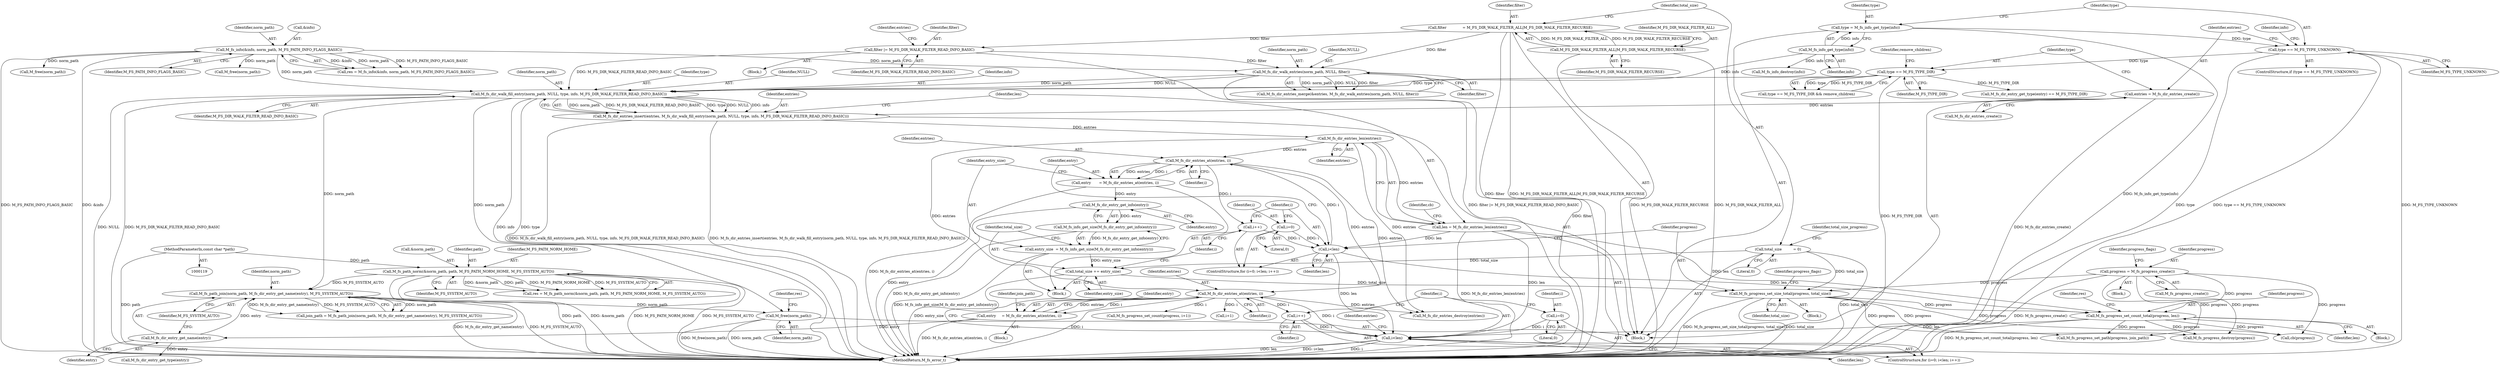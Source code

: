 digraph "0_mstdlib_db124b8f607dd0a40a9aef2d4d468fad433522a7_2@API" {
"1000404" [label="(Call,M_free(norm_path))"];
"1000308" [label="(Call,M_fs_path_join(norm_path, M_fs_dir_entry_get_name(entry), M_FS_SYSTEM_AUTO))"];
"1000233" [label="(Call,M_fs_dir_walk_fill_entry(norm_path, NULL, type, info, M_FS_DIR_WALK_FILTER_READ_INFO_BASIC))"];
"1000227" [label="(Call,M_fs_dir_walk_entries(norm_path, NULL, filter))"];
"1000173" [label="(Call,M_fs_info(&info, norm_path, M_FS_PATH_INFO_FLAGS_BASIC))"];
"1000221" [label="(Call,filter |= M_FS_DIR_WALK_FILTER_READ_INFO_BASIC)"];
"1000135" [label="(Call,filter              = M_FS_DIR_WALK_FILTER_ALL|M_FS_DIR_WALK_FILTER_RECURSE)"];
"1000137" [label="(Call,M_FS_DIR_WALK_FILTER_ALL|M_FS_DIR_WALK_FILTER_RECURSE)"];
"1000207" [label="(Call,type == M_FS_TYPE_DIR)"];
"1000192" [label="(Call,type == M_FS_TYPE_UNKNOWN)"];
"1000187" [label="(Call,type = M_fs_info_get_type(info))"];
"1000189" [label="(Call,M_fs_info_get_type(info))"];
"1000310" [label="(Call,M_fs_dir_entry_get_name(entry))"];
"1000301" [label="(Call,entry     = M_fs_dir_entries_at(entries, i))"];
"1000303" [label="(Call,M_fs_dir_entries_at(entries, i))"];
"1000266" [label="(Call,M_fs_dir_entries_at(entries, i))"];
"1000241" [label="(Call,M_fs_dir_entries_len(entries))"];
"1000231" [label="(Call,M_fs_dir_entries_insert(entries, M_fs_dir_walk_fill_entry(norm_path, NULL, type, info, M_FS_DIR_WALK_FILTER_READ_INFO_BASIC)))"];
"1000202" [label="(Call,entries = M_fs_dir_entries_create())"];
"1000258" [label="(Call,i<len)"];
"1000261" [label="(Call,i++)"];
"1000255" [label="(Call,i=0)"];
"1000239" [label="(Call,len = M_fs_dir_entries_len(entries))"];
"1000295" [label="(Call,i<len)"];
"1000292" [label="(Call,i=0)"];
"1000298" [label="(Call,i++)"];
"1000285" [label="(Call,M_fs_progress_set_count_total(progress, len))"];
"1000277" [label="(Call,M_fs_progress_set_size_total(progress, total_size))"];
"1000246" [label="(Call,progress = M_fs_progress_create())"];
"1000274" [label="(Call,total_size += entry_size)"];
"1000269" [label="(Call,entry_size  = M_fs_info_get_size(M_fs_dir_entry_get_info(entry)))"];
"1000271" [label="(Call,M_fs_info_get_size(M_fs_dir_entry_get_info(entry)))"];
"1000272" [label="(Call,M_fs_dir_entry_get_info(entry))"];
"1000264" [label="(Call,entry       = M_fs_dir_entries_at(entries, i))"];
"1000146" [label="(Call,total_size          = 0)"];
"1000156" [label="(Call,M_fs_path_norm(&norm_path, path, M_FS_PATH_NORM_HOME, M_FS_SYSTEM_AUTO))"];
"1000120" [label="(MethodParameterIn,const char *path)"];
"1000135" [label="(Call,filter              = M_FS_DIR_WALK_FILTER_ALL|M_FS_DIR_WALK_FILTER_RECURSE)"];
"1000263" [label="(Block,)"];
"1000274" [label="(Call,total_size += entry_size)"];
"1000156" [label="(Call,M_fs_path_norm(&norm_path, path, M_FS_PATH_NORM_HOME, M_FS_SYSTEM_AUTO))"];
"1000245" [label="(Block,)"];
"1000191" [label="(ControlStructure,if (type == M_FS_TYPE_UNKNOWN))"];
"1000272" [label="(Call,M_fs_dir_entry_get_info(entry))"];
"1000393" [label="(Call,cb(progress))"];
"1000161" [label="(Identifier,M_FS_SYSTEM_AUTO)"];
"1000257" [label="(Literal,0)"];
"1000303" [label="(Call,M_fs_dir_entries_at(entries, i))"];
"1000176" [label="(Identifier,norm_path)"];
"1000232" [label="(Identifier,entries)"];
"1000266" [label="(Call,M_fs_dir_entries_at(entries, i))"];
"1000297" [label="(Identifier,len)"];
"1000192" [label="(Call,type == M_FS_TYPE_UNKNOWN)"];
"1000229" [label="(Identifier,NULL)"];
"1000291" [label="(ControlStructure,for (i=0; i<len; i++))"];
"1000292" [label="(Call,i=0)"];
"1000275" [label="(Identifier,total_size)"];
"1000154" [label="(Call,res = M_fs_path_norm(&norm_path, path, M_FS_PATH_NORM_HOME, M_FS_SYSTEM_AUTO))"];
"1000407" [label="(Identifier,res)"];
"1000254" [label="(ControlStructure,for (i=0; i<len; i++))"];
"1000196" [label="(Call,M_fs_info_destroy(info))"];
"1000304" [label="(Identifier,entries)"];
"1000239" [label="(Call,len = M_fs_dir_entries_len(entries))"];
"1000312" [label="(Identifier,M_FS_SYSTEM_AUTO)"];
"1000230" [label="(Identifier,filter)"];
"1000282" [label="(Identifier,progress_flags)"];
"1000270" [label="(Identifier,entry_size)"];
"1000278" [label="(Identifier,progress)"];
"1000222" [label="(Identifier,filter)"];
"1000147" [label="(Identifier,total_size)"];
"1000183" [label="(Call,M_free(norm_path))"];
"1000228" [label="(Identifier,norm_path)"];
"1000306" [label="(Call,join_path = M_fs_path_join(norm_path, M_fs_dir_entry_get_name(entry), M_FS_SYSTEM_AUTO))"];
"1000293" [label="(Identifier,i)"];
"1000300" [label="(Block,)"];
"1000261" [label="(Call,i++)"];
"1000294" [label="(Literal,0)"];
"1000177" [label="(Identifier,M_FS_PATH_INFO_FLAGS_BASIC)"];
"1000277" [label="(Call,M_fs_progress_set_size_total(progress, total_size))"];
"1000286" [label="(Identifier,progress)"];
"1000203" [label="(Identifier,entries)"];
"1000148" [label="(Literal,0)"];
"1000236" [label="(Identifier,type)"];
"1000309" [label="(Identifier,norm_path)"];
"1000299" [label="(Identifier,i)"];
"1000174" [label="(Call,&info)"];
"1000363" [label="(Call,M_fs_progress_set_count(progress, i+1))"];
"1000260" [label="(Identifier,len)"];
"1000307" [label="(Identifier,join_path)"];
"1000190" [label="(Identifier,info)"];
"1000233" [label="(Call,M_fs_dir_walk_fill_entry(norm_path, NULL, type, info, M_FS_DIR_WALK_FILTER_READ_INFO_BASIC))"];
"1000284" [label="(Block,)"];
"1000151" [label="(Identifier,total_size_progress)"];
"1000287" [label="(Identifier,len)"];
"1000259" [label="(Identifier,i)"];
"1000221" [label="(Call,filter |= M_FS_DIR_WALK_FILTER_READ_INFO_BASIC)"];
"1000139" [label="(Identifier,M_FS_DIR_WALK_FILTER_RECURSE)"];
"1000207" [label="(Call,type == M_FS_TYPE_DIR)"];
"1000235" [label="(Identifier,NULL)"];
"1000244" [label="(Identifier,cb)"];
"1000237" [label="(Identifier,info)"];
"1000267" [label="(Identifier,entries)"];
"1000298" [label="(Call,i++)"];
"1000231" [label="(Call,M_fs_dir_entries_insert(entries, M_fs_dir_walk_fill_entry(norm_path, NULL, type, info, M_FS_DIR_WALK_FILTER_READ_INFO_BASIC)))"];
"1000251" [label="(Identifier,progress_flags)"];
"1000160" [label="(Identifier,M_FS_PATH_NORM_HOME)"];
"1000268" [label="(Identifier,i)"];
"1000240" [label="(Identifier,len)"];
"1000224" [label="(Call,M_fs_dir_entries_merge(&entries, M_fs_dir_walk_entries(norm_path, NULL, filter)))"];
"1000157" [label="(Call,&norm_path)"];
"1000401" [label="(Identifier,entries)"];
"1000138" [label="(Identifier,M_FS_DIR_WALK_FILTER_ALL)"];
"1000295" [label="(Call,i<len)"];
"1000302" [label="(Identifier,entry)"];
"1000311" [label="(Identifier,entry)"];
"1000187" [label="(Call,type = M_fs_info_get_type(info))"];
"1000315" [label="(Call,M_fs_dir_entry_get_type(entry))"];
"1000279" [label="(Identifier,total_size)"];
"1000189" [label="(Call,M_fs_info_get_type(info))"];
"1000247" [label="(Identifier,progress)"];
"1000136" [label="(Identifier,filter)"];
"1000209" [label="(Identifier,M_FS_TYPE_DIR)"];
"1000256" [label="(Identifier,i)"];
"1000296" [label="(Identifier,i)"];
"1000188" [label="(Identifier,type)"];
"1000314" [label="(Call,M_fs_dir_entry_get_type(entry) == M_FS_TYPE_DIR)"];
"1000264" [label="(Call,entry       = M_fs_dir_entries_at(entries, i))"];
"1000348" [label="(Call,M_fs_progress_set_path(progress, join_path))"];
"1000206" [label="(Call,type == M_FS_TYPE_DIR && remove_children)"];
"1000159" [label="(Identifier,path)"];
"1000310" [label="(Call,M_fs_dir_entry_get_name(entry))"];
"1000220" [label="(Block,)"];
"1000223" [label="(Identifier,M_FS_DIR_WALK_FILTER_READ_INFO_BASIC)"];
"1000253" [label="(Block,)"];
"1000120" [label="(MethodParameterIn,const char *path)"];
"1000137" [label="(Call,M_FS_DIR_WALK_FILTER_ALL|M_FS_DIR_WALK_FILTER_RECURSE)"];
"1000234" [label="(Identifier,norm_path)"];
"1000124" [label="(Block,)"];
"1000202" [label="(Call,entries = M_fs_dir_entries_create())"];
"1000248" [label="(Call,M_fs_progress_create())"];
"1000246" [label="(Call,progress = M_fs_progress_create())"];
"1000198" [label="(Call,M_free(norm_path))"];
"1000197" [label="(Identifier,info)"];
"1000269" [label="(Call,entry_size  = M_fs_info_get_size(M_fs_dir_entry_get_info(entry)))"];
"1000273" [label="(Identifier,entry)"];
"1000146" [label="(Call,total_size          = 0)"];
"1000265" [label="(Identifier,entry)"];
"1000365" [label="(Call,i+1)"];
"1000194" [label="(Identifier,M_FS_TYPE_UNKNOWN)"];
"1000271" [label="(Call,M_fs_info_get_size(M_fs_dir_entry_get_info(entry)))"];
"1000204" [label="(Call,M_fs_dir_entries_create())"];
"1000402" [label="(Call,M_fs_progress_destroy(progress))"];
"1000242" [label="(Identifier,entries)"];
"1000262" [label="(Identifier,i)"];
"1000210" [label="(Identifier,remove_children)"];
"1000258" [label="(Call,i<len)"];
"1000305" [label="(Identifier,i)"];
"1000289" [label="(Identifier,res)"];
"1000404" [label="(Call,M_free(norm_path))"];
"1000173" [label="(Call,M_fs_info(&info, norm_path, M_FS_PATH_INFO_FLAGS_BASIC))"];
"1000301" [label="(Call,entry     = M_fs_dir_entries_at(entries, i))"];
"1000241" [label="(Call,M_fs_dir_entries_len(entries))"];
"1000208" [label="(Identifier,type)"];
"1000238" [label="(Identifier,M_FS_DIR_WALK_FILTER_READ_INFO_BASIC)"];
"1000408" [label="(MethodReturn,M_fs_error_t)"];
"1000308" [label="(Call,M_fs_path_join(norm_path, M_fs_dir_entry_get_name(entry), M_FS_SYSTEM_AUTO))"];
"1000227" [label="(Call,M_fs_dir_walk_entries(norm_path, NULL, filter))"];
"1000400" [label="(Call,M_fs_dir_entries_destroy(entries))"];
"1000193" [label="(Identifier,type)"];
"1000285" [label="(Call,M_fs_progress_set_count_total(progress, len))"];
"1000276" [label="(Identifier,entry_size)"];
"1000226" [label="(Identifier,entries)"];
"1000171" [label="(Call,res = M_fs_info(&info, norm_path, M_FS_PATH_INFO_FLAGS_BASIC))"];
"1000255" [label="(Call,i=0)"];
"1000405" [label="(Identifier,norm_path)"];
"1000404" -> "1000124"  [label="AST: "];
"1000404" -> "1000405"  [label="CFG: "];
"1000405" -> "1000404"  [label="AST: "];
"1000407" -> "1000404"  [label="CFG: "];
"1000404" -> "1000408"  [label="DDG: norm_path"];
"1000404" -> "1000408"  [label="DDG: M_free(norm_path)"];
"1000308" -> "1000404"  [label="DDG: norm_path"];
"1000233" -> "1000404"  [label="DDG: norm_path"];
"1000308" -> "1000306"  [label="AST: "];
"1000308" -> "1000312"  [label="CFG: "];
"1000309" -> "1000308"  [label="AST: "];
"1000310" -> "1000308"  [label="AST: "];
"1000312" -> "1000308"  [label="AST: "];
"1000306" -> "1000308"  [label="CFG: "];
"1000308" -> "1000408"  [label="DDG: M_fs_dir_entry_get_name(entry)"];
"1000308" -> "1000408"  [label="DDG: M_FS_SYSTEM_AUTO"];
"1000308" -> "1000306"  [label="DDG: norm_path"];
"1000308" -> "1000306"  [label="DDG: M_fs_dir_entry_get_name(entry)"];
"1000308" -> "1000306"  [label="DDG: M_FS_SYSTEM_AUTO"];
"1000233" -> "1000308"  [label="DDG: norm_path"];
"1000310" -> "1000308"  [label="DDG: entry"];
"1000156" -> "1000308"  [label="DDG: M_FS_SYSTEM_AUTO"];
"1000233" -> "1000231"  [label="AST: "];
"1000233" -> "1000238"  [label="CFG: "];
"1000234" -> "1000233"  [label="AST: "];
"1000235" -> "1000233"  [label="AST: "];
"1000236" -> "1000233"  [label="AST: "];
"1000237" -> "1000233"  [label="AST: "];
"1000238" -> "1000233"  [label="AST: "];
"1000231" -> "1000233"  [label="CFG: "];
"1000233" -> "1000408"  [label="DDG: info"];
"1000233" -> "1000408"  [label="DDG: type"];
"1000233" -> "1000408"  [label="DDG: NULL"];
"1000233" -> "1000408"  [label="DDG: M_FS_DIR_WALK_FILTER_READ_INFO_BASIC"];
"1000233" -> "1000231"  [label="DDG: norm_path"];
"1000233" -> "1000231"  [label="DDG: M_FS_DIR_WALK_FILTER_READ_INFO_BASIC"];
"1000233" -> "1000231"  [label="DDG: type"];
"1000233" -> "1000231"  [label="DDG: NULL"];
"1000233" -> "1000231"  [label="DDG: info"];
"1000227" -> "1000233"  [label="DDG: norm_path"];
"1000227" -> "1000233"  [label="DDG: NULL"];
"1000173" -> "1000233"  [label="DDG: norm_path"];
"1000207" -> "1000233"  [label="DDG: type"];
"1000189" -> "1000233"  [label="DDG: info"];
"1000221" -> "1000233"  [label="DDG: M_FS_DIR_WALK_FILTER_READ_INFO_BASIC"];
"1000227" -> "1000224"  [label="AST: "];
"1000227" -> "1000230"  [label="CFG: "];
"1000228" -> "1000227"  [label="AST: "];
"1000229" -> "1000227"  [label="AST: "];
"1000230" -> "1000227"  [label="AST: "];
"1000224" -> "1000227"  [label="CFG: "];
"1000227" -> "1000408"  [label="DDG: filter"];
"1000227" -> "1000224"  [label="DDG: norm_path"];
"1000227" -> "1000224"  [label="DDG: NULL"];
"1000227" -> "1000224"  [label="DDG: filter"];
"1000173" -> "1000227"  [label="DDG: norm_path"];
"1000221" -> "1000227"  [label="DDG: filter"];
"1000135" -> "1000227"  [label="DDG: filter"];
"1000173" -> "1000171"  [label="AST: "];
"1000173" -> "1000177"  [label="CFG: "];
"1000174" -> "1000173"  [label="AST: "];
"1000176" -> "1000173"  [label="AST: "];
"1000177" -> "1000173"  [label="AST: "];
"1000171" -> "1000173"  [label="CFG: "];
"1000173" -> "1000408"  [label="DDG: M_FS_PATH_INFO_FLAGS_BASIC"];
"1000173" -> "1000408"  [label="DDG: &info"];
"1000173" -> "1000171"  [label="DDG: &info"];
"1000173" -> "1000171"  [label="DDG: norm_path"];
"1000173" -> "1000171"  [label="DDG: M_FS_PATH_INFO_FLAGS_BASIC"];
"1000173" -> "1000183"  [label="DDG: norm_path"];
"1000173" -> "1000198"  [label="DDG: norm_path"];
"1000221" -> "1000220"  [label="AST: "];
"1000221" -> "1000223"  [label="CFG: "];
"1000222" -> "1000221"  [label="AST: "];
"1000223" -> "1000221"  [label="AST: "];
"1000226" -> "1000221"  [label="CFG: "];
"1000221" -> "1000408"  [label="DDG: filter |= M_FS_DIR_WALK_FILTER_READ_INFO_BASIC"];
"1000135" -> "1000221"  [label="DDG: filter"];
"1000135" -> "1000124"  [label="AST: "];
"1000135" -> "1000137"  [label="CFG: "];
"1000136" -> "1000135"  [label="AST: "];
"1000137" -> "1000135"  [label="AST: "];
"1000147" -> "1000135"  [label="CFG: "];
"1000135" -> "1000408"  [label="DDG: filter"];
"1000135" -> "1000408"  [label="DDG: M_FS_DIR_WALK_FILTER_ALL|M_FS_DIR_WALK_FILTER_RECURSE"];
"1000137" -> "1000135"  [label="DDG: M_FS_DIR_WALK_FILTER_ALL"];
"1000137" -> "1000135"  [label="DDG: M_FS_DIR_WALK_FILTER_RECURSE"];
"1000137" -> "1000139"  [label="CFG: "];
"1000138" -> "1000137"  [label="AST: "];
"1000139" -> "1000137"  [label="AST: "];
"1000137" -> "1000408"  [label="DDG: M_FS_DIR_WALK_FILTER_RECURSE"];
"1000137" -> "1000408"  [label="DDG: M_FS_DIR_WALK_FILTER_ALL"];
"1000207" -> "1000206"  [label="AST: "];
"1000207" -> "1000209"  [label="CFG: "];
"1000208" -> "1000207"  [label="AST: "];
"1000209" -> "1000207"  [label="AST: "];
"1000210" -> "1000207"  [label="CFG: "];
"1000206" -> "1000207"  [label="CFG: "];
"1000207" -> "1000408"  [label="DDG: M_FS_TYPE_DIR"];
"1000207" -> "1000206"  [label="DDG: type"];
"1000207" -> "1000206"  [label="DDG: M_FS_TYPE_DIR"];
"1000192" -> "1000207"  [label="DDG: type"];
"1000207" -> "1000314"  [label="DDG: M_FS_TYPE_DIR"];
"1000192" -> "1000191"  [label="AST: "];
"1000192" -> "1000194"  [label="CFG: "];
"1000193" -> "1000192"  [label="AST: "];
"1000194" -> "1000192"  [label="AST: "];
"1000197" -> "1000192"  [label="CFG: "];
"1000203" -> "1000192"  [label="CFG: "];
"1000192" -> "1000408"  [label="DDG: M_FS_TYPE_UNKNOWN"];
"1000192" -> "1000408"  [label="DDG: type"];
"1000192" -> "1000408"  [label="DDG: type == M_FS_TYPE_UNKNOWN"];
"1000187" -> "1000192"  [label="DDG: type"];
"1000187" -> "1000124"  [label="AST: "];
"1000187" -> "1000189"  [label="CFG: "];
"1000188" -> "1000187"  [label="AST: "];
"1000189" -> "1000187"  [label="AST: "];
"1000193" -> "1000187"  [label="CFG: "];
"1000187" -> "1000408"  [label="DDG: M_fs_info_get_type(info)"];
"1000189" -> "1000187"  [label="DDG: info"];
"1000189" -> "1000190"  [label="CFG: "];
"1000190" -> "1000189"  [label="AST: "];
"1000189" -> "1000196"  [label="DDG: info"];
"1000310" -> "1000311"  [label="CFG: "];
"1000311" -> "1000310"  [label="AST: "];
"1000312" -> "1000310"  [label="CFG: "];
"1000301" -> "1000310"  [label="DDG: entry"];
"1000310" -> "1000315"  [label="DDG: entry"];
"1000301" -> "1000300"  [label="AST: "];
"1000301" -> "1000303"  [label="CFG: "];
"1000302" -> "1000301"  [label="AST: "];
"1000303" -> "1000301"  [label="AST: "];
"1000307" -> "1000301"  [label="CFG: "];
"1000301" -> "1000408"  [label="DDG: M_fs_dir_entries_at(entries, i)"];
"1000303" -> "1000301"  [label="DDG: entries"];
"1000303" -> "1000301"  [label="DDG: i"];
"1000303" -> "1000305"  [label="CFG: "];
"1000304" -> "1000303"  [label="AST: "];
"1000305" -> "1000303"  [label="AST: "];
"1000303" -> "1000408"  [label="DDG: i"];
"1000303" -> "1000298"  [label="DDG: i"];
"1000266" -> "1000303"  [label="DDG: entries"];
"1000241" -> "1000303"  [label="DDG: entries"];
"1000295" -> "1000303"  [label="DDG: i"];
"1000303" -> "1000363"  [label="DDG: i"];
"1000303" -> "1000365"  [label="DDG: i"];
"1000303" -> "1000400"  [label="DDG: entries"];
"1000266" -> "1000264"  [label="AST: "];
"1000266" -> "1000268"  [label="CFG: "];
"1000267" -> "1000266"  [label="AST: "];
"1000268" -> "1000266"  [label="AST: "];
"1000264" -> "1000266"  [label="CFG: "];
"1000266" -> "1000261"  [label="DDG: i"];
"1000266" -> "1000264"  [label="DDG: entries"];
"1000266" -> "1000264"  [label="DDG: i"];
"1000241" -> "1000266"  [label="DDG: entries"];
"1000258" -> "1000266"  [label="DDG: i"];
"1000266" -> "1000400"  [label="DDG: entries"];
"1000241" -> "1000239"  [label="AST: "];
"1000241" -> "1000242"  [label="CFG: "];
"1000242" -> "1000241"  [label="AST: "];
"1000239" -> "1000241"  [label="CFG: "];
"1000241" -> "1000239"  [label="DDG: entries"];
"1000231" -> "1000241"  [label="DDG: entries"];
"1000241" -> "1000400"  [label="DDG: entries"];
"1000231" -> "1000124"  [label="AST: "];
"1000232" -> "1000231"  [label="AST: "];
"1000240" -> "1000231"  [label="CFG: "];
"1000231" -> "1000408"  [label="DDG: M_fs_dir_walk_fill_entry(norm_path, NULL, type, info, M_FS_DIR_WALK_FILTER_READ_INFO_BASIC)"];
"1000231" -> "1000408"  [label="DDG: M_fs_dir_entries_insert(entries, M_fs_dir_walk_fill_entry(norm_path, NULL, type, info, M_FS_DIR_WALK_FILTER_READ_INFO_BASIC))"];
"1000202" -> "1000231"  [label="DDG: entries"];
"1000202" -> "1000124"  [label="AST: "];
"1000202" -> "1000204"  [label="CFG: "];
"1000203" -> "1000202"  [label="AST: "];
"1000204" -> "1000202"  [label="AST: "];
"1000208" -> "1000202"  [label="CFG: "];
"1000202" -> "1000408"  [label="DDG: M_fs_dir_entries_create()"];
"1000258" -> "1000254"  [label="AST: "];
"1000258" -> "1000260"  [label="CFG: "];
"1000259" -> "1000258"  [label="AST: "];
"1000260" -> "1000258"  [label="AST: "];
"1000265" -> "1000258"  [label="CFG: "];
"1000278" -> "1000258"  [label="CFG: "];
"1000261" -> "1000258"  [label="DDG: i"];
"1000255" -> "1000258"  [label="DDG: i"];
"1000239" -> "1000258"  [label="DDG: len"];
"1000258" -> "1000285"  [label="DDG: len"];
"1000258" -> "1000295"  [label="DDG: len"];
"1000261" -> "1000254"  [label="AST: "];
"1000261" -> "1000262"  [label="CFG: "];
"1000262" -> "1000261"  [label="AST: "];
"1000259" -> "1000261"  [label="CFG: "];
"1000255" -> "1000254"  [label="AST: "];
"1000255" -> "1000257"  [label="CFG: "];
"1000256" -> "1000255"  [label="AST: "];
"1000257" -> "1000255"  [label="AST: "];
"1000259" -> "1000255"  [label="CFG: "];
"1000239" -> "1000124"  [label="AST: "];
"1000240" -> "1000239"  [label="AST: "];
"1000244" -> "1000239"  [label="CFG: "];
"1000239" -> "1000408"  [label="DDG: M_fs_dir_entries_len(entries)"];
"1000239" -> "1000285"  [label="DDG: len"];
"1000239" -> "1000295"  [label="DDG: len"];
"1000295" -> "1000291"  [label="AST: "];
"1000295" -> "1000297"  [label="CFG: "];
"1000296" -> "1000295"  [label="AST: "];
"1000297" -> "1000295"  [label="AST: "];
"1000302" -> "1000295"  [label="CFG: "];
"1000401" -> "1000295"  [label="CFG: "];
"1000295" -> "1000408"  [label="DDG: i"];
"1000295" -> "1000408"  [label="DDG: len"];
"1000295" -> "1000408"  [label="DDG: i<len"];
"1000292" -> "1000295"  [label="DDG: i"];
"1000298" -> "1000295"  [label="DDG: i"];
"1000285" -> "1000295"  [label="DDG: len"];
"1000292" -> "1000291"  [label="AST: "];
"1000292" -> "1000294"  [label="CFG: "];
"1000293" -> "1000292"  [label="AST: "];
"1000294" -> "1000292"  [label="AST: "];
"1000296" -> "1000292"  [label="CFG: "];
"1000298" -> "1000291"  [label="AST: "];
"1000298" -> "1000299"  [label="CFG: "];
"1000299" -> "1000298"  [label="AST: "];
"1000296" -> "1000298"  [label="CFG: "];
"1000285" -> "1000284"  [label="AST: "];
"1000285" -> "1000287"  [label="CFG: "];
"1000286" -> "1000285"  [label="AST: "];
"1000287" -> "1000285"  [label="AST: "];
"1000289" -> "1000285"  [label="CFG: "];
"1000285" -> "1000408"  [label="DDG: M_fs_progress_set_count_total(progress, len)"];
"1000277" -> "1000285"  [label="DDG: progress"];
"1000246" -> "1000285"  [label="DDG: progress"];
"1000285" -> "1000348"  [label="DDG: progress"];
"1000285" -> "1000393"  [label="DDG: progress"];
"1000285" -> "1000402"  [label="DDG: progress"];
"1000277" -> "1000253"  [label="AST: "];
"1000277" -> "1000279"  [label="CFG: "];
"1000278" -> "1000277"  [label="AST: "];
"1000279" -> "1000277"  [label="AST: "];
"1000282" -> "1000277"  [label="CFG: "];
"1000277" -> "1000408"  [label="DDG: M_fs_progress_set_size_total(progress, total_size)"];
"1000277" -> "1000408"  [label="DDG: total_size"];
"1000246" -> "1000277"  [label="DDG: progress"];
"1000274" -> "1000277"  [label="DDG: total_size"];
"1000146" -> "1000277"  [label="DDG: total_size"];
"1000277" -> "1000348"  [label="DDG: progress"];
"1000277" -> "1000393"  [label="DDG: progress"];
"1000277" -> "1000402"  [label="DDG: progress"];
"1000246" -> "1000245"  [label="AST: "];
"1000246" -> "1000248"  [label="CFG: "];
"1000247" -> "1000246"  [label="AST: "];
"1000248" -> "1000246"  [label="AST: "];
"1000251" -> "1000246"  [label="CFG: "];
"1000246" -> "1000408"  [label="DDG: M_fs_progress_create()"];
"1000246" -> "1000348"  [label="DDG: progress"];
"1000246" -> "1000393"  [label="DDG: progress"];
"1000246" -> "1000402"  [label="DDG: progress"];
"1000274" -> "1000263"  [label="AST: "];
"1000274" -> "1000276"  [label="CFG: "];
"1000275" -> "1000274"  [label="AST: "];
"1000276" -> "1000274"  [label="AST: "];
"1000262" -> "1000274"  [label="CFG: "];
"1000274" -> "1000408"  [label="DDG: entry_size"];
"1000269" -> "1000274"  [label="DDG: entry_size"];
"1000146" -> "1000274"  [label="DDG: total_size"];
"1000269" -> "1000263"  [label="AST: "];
"1000269" -> "1000271"  [label="CFG: "];
"1000270" -> "1000269"  [label="AST: "];
"1000271" -> "1000269"  [label="AST: "];
"1000275" -> "1000269"  [label="CFG: "];
"1000269" -> "1000408"  [label="DDG: M_fs_info_get_size(M_fs_dir_entry_get_info(entry))"];
"1000271" -> "1000269"  [label="DDG: M_fs_dir_entry_get_info(entry)"];
"1000271" -> "1000272"  [label="CFG: "];
"1000272" -> "1000271"  [label="AST: "];
"1000271" -> "1000408"  [label="DDG: M_fs_dir_entry_get_info(entry)"];
"1000272" -> "1000271"  [label="DDG: entry"];
"1000272" -> "1000273"  [label="CFG: "];
"1000273" -> "1000272"  [label="AST: "];
"1000272" -> "1000408"  [label="DDG: entry"];
"1000264" -> "1000272"  [label="DDG: entry"];
"1000264" -> "1000263"  [label="AST: "];
"1000265" -> "1000264"  [label="AST: "];
"1000270" -> "1000264"  [label="CFG: "];
"1000264" -> "1000408"  [label="DDG: M_fs_dir_entries_at(entries, i)"];
"1000146" -> "1000124"  [label="AST: "];
"1000146" -> "1000148"  [label="CFG: "];
"1000147" -> "1000146"  [label="AST: "];
"1000148" -> "1000146"  [label="AST: "];
"1000151" -> "1000146"  [label="CFG: "];
"1000146" -> "1000408"  [label="DDG: total_size"];
"1000156" -> "1000154"  [label="AST: "];
"1000156" -> "1000161"  [label="CFG: "];
"1000157" -> "1000156"  [label="AST: "];
"1000159" -> "1000156"  [label="AST: "];
"1000160" -> "1000156"  [label="AST: "];
"1000161" -> "1000156"  [label="AST: "];
"1000154" -> "1000156"  [label="CFG: "];
"1000156" -> "1000408"  [label="DDG: path"];
"1000156" -> "1000408"  [label="DDG: &norm_path"];
"1000156" -> "1000408"  [label="DDG: M_FS_PATH_NORM_HOME"];
"1000156" -> "1000408"  [label="DDG: M_FS_SYSTEM_AUTO"];
"1000156" -> "1000154"  [label="DDG: &norm_path"];
"1000156" -> "1000154"  [label="DDG: path"];
"1000156" -> "1000154"  [label="DDG: M_FS_PATH_NORM_HOME"];
"1000156" -> "1000154"  [label="DDG: M_FS_SYSTEM_AUTO"];
"1000120" -> "1000156"  [label="DDG: path"];
"1000120" -> "1000119"  [label="AST: "];
"1000120" -> "1000408"  [label="DDG: path"];
}
